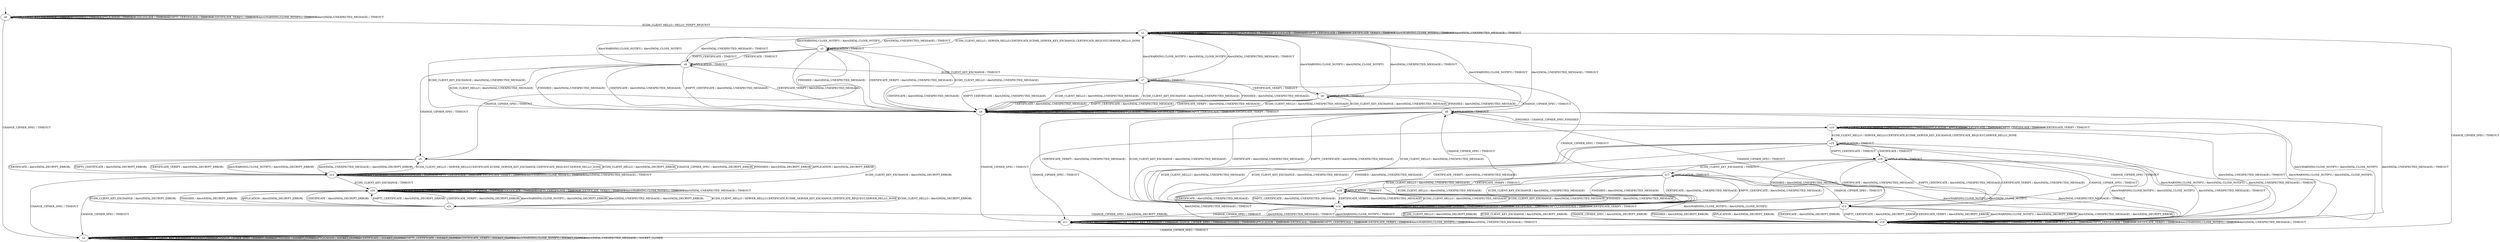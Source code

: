 digraph h4 {
s0 [label="s0"];
s1 [label="s1"];
s2 [label="s2"];
s3 [label="s3"];
s4 [label="s4"];
s5 [label="s5"];
s6 [label="s6"];
s7 [label="s7"];
s8 [label="s8"];
s9 [label="s9"];
s10 [label="s10"];
s11 [label="s11"];
s12 [label="s12"];
s13 [label="s13"];
s14 [label="s14"];
s15 [label="s15"];
s16 [label="s16"];
s17 [label="s17"];
s18 [label="s18"];
s19 [label="s19"];
s20 [label="s20"];
s21 [label="s21"];
s0 -> s1 [label="ECDH_CLIENT_HELLO / HELLO_VERIFY_REQUEST"];
s0 -> s0 [label="ECDH_CLIENT_KEY_EXCHANGE / TIMEOUT"];
s0 -> s2 [label="CHANGE_CIPHER_SPEC / TIMEOUT"];
s0 -> s0 [label="FINISHED / TIMEOUT"];
s0 -> s0 [label="APPLICATION / TIMEOUT"];
s0 -> s0 [label="CERTIFICATE / TIMEOUT"];
s0 -> s0 [label="EMPTY_CERTIFICATE / TIMEOUT"];
s0 -> s0 [label="CERTIFICATE_VERIFY / TIMEOUT"];
s0 -> s0 [label="Alert(WARNING,CLOSE_NOTIFY) / TIMEOUT"];
s0 -> s0 [label="Alert(FATAL,UNEXPECTED_MESSAGE) / TIMEOUT"];
s1 -> s3 [label="ECDH_CLIENT_HELLO / SERVER_HELLO,CERTIFICATE,ECDHE_SERVER_KEY_EXCHANGE,CERTIFICATE_REQUEST,SERVER_HELLO_DONE"];
s1 -> s1 [label="ECDH_CLIENT_KEY_EXCHANGE / TIMEOUT"];
s1 -> s2 [label="CHANGE_CIPHER_SPEC / TIMEOUT"];
s1 -> s1 [label="FINISHED / TIMEOUT"];
s1 -> s1 [label="APPLICATION / TIMEOUT"];
s1 -> s1 [label="CERTIFICATE / TIMEOUT"];
s1 -> s1 [label="EMPTY_CERTIFICATE / TIMEOUT"];
s1 -> s1 [label="CERTIFICATE_VERIFY / TIMEOUT"];
s1 -> s1 [label="Alert(WARNING,CLOSE_NOTIFY) / TIMEOUT"];
s1 -> s1 [label="Alert(FATAL,UNEXPECTED_MESSAGE) / TIMEOUT"];
s2 -> s2 [label="ECDH_CLIENT_HELLO / SOCKET_CLOSED"];
s2 -> s2 [label="ECDH_CLIENT_KEY_EXCHANGE / SOCKET_CLOSED"];
s2 -> s2 [label="CHANGE_CIPHER_SPEC / SOCKET_CLOSED"];
s2 -> s2 [label="FINISHED / SOCKET_CLOSED"];
s2 -> s2 [label="APPLICATION / SOCKET_CLOSED"];
s2 -> s2 [label="CERTIFICATE / SOCKET_CLOSED"];
s2 -> s2 [label="EMPTY_CERTIFICATE / SOCKET_CLOSED"];
s2 -> s2 [label="CERTIFICATE_VERIFY / SOCKET_CLOSED"];
s2 -> s2 [label="Alert(WARNING,CLOSE_NOTIFY) / SOCKET_CLOSED"];
s2 -> s2 [label="Alert(FATAL,UNEXPECTED_MESSAGE) / SOCKET_CLOSED"];
s3 -> s4 [label="ECDH_CLIENT_HELLO / Alert(FATAL,UNEXPECTED_MESSAGE)"];
s3 -> s4 [label="ECDH_CLIENT_KEY_EXCHANGE / Alert(FATAL,UNEXPECTED_MESSAGE)"];
s3 -> s5 [label="CHANGE_CIPHER_SPEC / TIMEOUT"];
s3 -> s4 [label="FINISHED / Alert(FATAL,UNEXPECTED_MESSAGE)"];
s3 -> s3 [label="APPLICATION / TIMEOUT"];
s3 -> s6 [label="CERTIFICATE / TIMEOUT"];
s3 -> s6 [label="EMPTY_CERTIFICATE / TIMEOUT"];
s3 -> s4 [label="CERTIFICATE_VERIFY / Alert(FATAL,UNEXPECTED_MESSAGE)"];
s3 -> s1 [label="Alert(WARNING,CLOSE_NOTIFY) / Alert(FATAL,CLOSE_NOTIFY)"];
s3 -> s1 [label="Alert(FATAL,UNEXPECTED_MESSAGE) / TIMEOUT"];
s4 -> s4 [label="ECDH_CLIENT_HELLO / TIMEOUT"];
s4 -> s4 [label="ECDH_CLIENT_KEY_EXCHANGE / TIMEOUT"];
s4 -> s11 [label="CHANGE_CIPHER_SPEC / TIMEOUT"];
s4 -> s4 [label="FINISHED / TIMEOUT"];
s4 -> s4 [label="APPLICATION / TIMEOUT"];
s4 -> s4 [label="CERTIFICATE / TIMEOUT"];
s4 -> s4 [label="EMPTY_CERTIFICATE / TIMEOUT"];
s4 -> s4 [label="CERTIFICATE_VERIFY / TIMEOUT"];
s4 -> s1 [label="Alert(WARNING,CLOSE_NOTIFY) / TIMEOUT"];
s4 -> s1 [label="Alert(FATAL,UNEXPECTED_MESSAGE) / TIMEOUT"];
s5 -> s12 [label="ECDH_CLIENT_HELLO / Alert(FATAL,DECRYPT_ERROR)"];
s5 -> s20 [label="ECDH_CLIENT_KEY_EXCHANGE / Alert(FATAL,DECRYPT_ERROR)"];
s5 -> s12 [label="CHANGE_CIPHER_SPEC / Alert(FATAL,DECRYPT_ERROR)"];
s5 -> s12 [label="FINISHED / Alert(FATAL,DECRYPT_ERROR)"];
s5 -> s12 [label="APPLICATION / Alert(FATAL,DECRYPT_ERROR)"];
s5 -> s12 [label="CERTIFICATE / Alert(FATAL,DECRYPT_ERROR)"];
s5 -> s12 [label="EMPTY_CERTIFICATE / Alert(FATAL,DECRYPT_ERROR)"];
s5 -> s12 [label="CERTIFICATE_VERIFY / Alert(FATAL,DECRYPT_ERROR)"];
s5 -> s12 [label="Alert(WARNING,CLOSE_NOTIFY) / Alert(FATAL,DECRYPT_ERROR)"];
s5 -> s12 [label="Alert(FATAL,UNEXPECTED_MESSAGE) / Alert(FATAL,DECRYPT_ERROR)"];
s6 -> s4 [label="ECDH_CLIENT_HELLO / Alert(FATAL,UNEXPECTED_MESSAGE)"];
s6 -> s7 [label="ECDH_CLIENT_KEY_EXCHANGE / TIMEOUT"];
s6 -> s5 [label="CHANGE_CIPHER_SPEC / TIMEOUT"];
s6 -> s4 [label="FINISHED / Alert(FATAL,UNEXPECTED_MESSAGE)"];
s6 -> s6 [label="APPLICATION / TIMEOUT"];
s6 -> s4 [label="CERTIFICATE / Alert(FATAL,UNEXPECTED_MESSAGE)"];
s6 -> s4 [label="EMPTY_CERTIFICATE / Alert(FATAL,UNEXPECTED_MESSAGE)"];
s6 -> s4 [label="CERTIFICATE_VERIFY / Alert(FATAL,UNEXPECTED_MESSAGE)"];
s6 -> s1 [label="Alert(WARNING,CLOSE_NOTIFY) / Alert(FATAL,CLOSE_NOTIFY)"];
s6 -> s1 [label="Alert(FATAL,UNEXPECTED_MESSAGE) / TIMEOUT"];
s7 -> s4 [label="ECDH_CLIENT_HELLO / Alert(FATAL,UNEXPECTED_MESSAGE)"];
s7 -> s4 [label="ECDH_CLIENT_KEY_EXCHANGE / Alert(FATAL,UNEXPECTED_MESSAGE)"];
s7 -> s13 [label="CHANGE_CIPHER_SPEC / TIMEOUT"];
s7 -> s4 [label="FINISHED / Alert(FATAL,UNEXPECTED_MESSAGE)"];
s7 -> s7 [label="APPLICATION / TIMEOUT"];
s7 -> s4 [label="CERTIFICATE / Alert(FATAL,UNEXPECTED_MESSAGE)"];
s7 -> s4 [label="EMPTY_CERTIFICATE / Alert(FATAL,UNEXPECTED_MESSAGE)"];
s7 -> s8 [label="CERTIFICATE_VERIFY / TIMEOUT"];
s7 -> s1 [label="Alert(WARNING,CLOSE_NOTIFY) / Alert(FATAL,CLOSE_NOTIFY)"];
s7 -> s1 [label="Alert(FATAL,UNEXPECTED_MESSAGE) / TIMEOUT"];
s8 -> s4 [label="ECDH_CLIENT_HELLO / Alert(FATAL,UNEXPECTED_MESSAGE)"];
s8 -> s4 [label="ECDH_CLIENT_KEY_EXCHANGE / Alert(FATAL,UNEXPECTED_MESSAGE)"];
s8 -> s9 [label="CHANGE_CIPHER_SPEC / TIMEOUT"];
s8 -> s4 [label="FINISHED / Alert(FATAL,UNEXPECTED_MESSAGE)"];
s8 -> s8 [label="APPLICATION / TIMEOUT"];
s8 -> s4 [label="CERTIFICATE / Alert(FATAL,UNEXPECTED_MESSAGE)"];
s8 -> s4 [label="EMPTY_CERTIFICATE / Alert(FATAL,UNEXPECTED_MESSAGE)"];
s8 -> s4 [label="CERTIFICATE_VERIFY / Alert(FATAL,UNEXPECTED_MESSAGE)"];
s8 -> s1 [label="Alert(WARNING,CLOSE_NOTIFY) / Alert(FATAL,CLOSE_NOTIFY)"];
s8 -> s1 [label="Alert(FATAL,UNEXPECTED_MESSAGE) / TIMEOUT"];
s9 -> s14 [label="ECDH_CLIENT_HELLO / Alert(FATAL,UNEXPECTED_MESSAGE)"];
s9 -> s14 [label="ECDH_CLIENT_KEY_EXCHANGE / Alert(FATAL,UNEXPECTED_MESSAGE)"];
s9 -> s13 [label="CHANGE_CIPHER_SPEC / TIMEOUT"];
s9 -> s10 [label="FINISHED / CHANGE_CIPHER_SPEC,FINISHED"];
s9 -> s9 [label="APPLICATION / TIMEOUT"];
s9 -> s14 [label="CERTIFICATE / Alert(FATAL,UNEXPECTED_MESSAGE)"];
s9 -> s14 [label="EMPTY_CERTIFICATE / Alert(FATAL,UNEXPECTED_MESSAGE)"];
s9 -> s14 [label="CERTIFICATE_VERIFY / Alert(FATAL,UNEXPECTED_MESSAGE)"];
s9 -> s19 [label="Alert(WARNING,CLOSE_NOTIFY) / Alert(FATAL,CLOSE_NOTIFY)"];
s9 -> s19 [label="Alert(FATAL,UNEXPECTED_MESSAGE) / TIMEOUT"];
s10 -> s15 [label="ECDH_CLIENT_HELLO / SERVER_HELLO,CERTIFICATE,ECDHE_SERVER_KEY_EXCHANGE,CERTIFICATE_REQUEST,SERVER_HELLO_DONE"];
s10 -> s10 [label="ECDH_CLIENT_KEY_EXCHANGE / TIMEOUT"];
s10 -> s11 [label="CHANGE_CIPHER_SPEC / TIMEOUT"];
s10 -> s10 [label="FINISHED / TIMEOUT"];
s10 -> s10 [label="APPLICATION / APPLICATION"];
s10 -> s10 [label="CERTIFICATE / TIMEOUT"];
s10 -> s10 [label="EMPTY_CERTIFICATE / TIMEOUT"];
s10 -> s10 [label="CERTIFICATE_VERIFY / TIMEOUT"];
s10 -> s19 [label="Alert(WARNING,CLOSE_NOTIFY) / Alert(FATAL,CLOSE_NOTIFY)"];
s10 -> s19 [label="Alert(FATAL,UNEXPECTED_MESSAGE) / TIMEOUT"];
s11 -> s11 [label="ECDH_CLIENT_HELLO / TIMEOUT"];
s11 -> s11 [label="ECDH_CLIENT_KEY_EXCHANGE / TIMEOUT"];
s11 -> s11 [label="CHANGE_CIPHER_SPEC / TIMEOUT"];
s11 -> s11 [label="FINISHED / TIMEOUT"];
s11 -> s11 [label="APPLICATION / TIMEOUT"];
s11 -> s11 [label="CERTIFICATE / TIMEOUT"];
s11 -> s11 [label="EMPTY_CERTIFICATE / TIMEOUT"];
s11 -> s11 [label="CERTIFICATE_VERIFY / TIMEOUT"];
s11 -> s11 [label="Alert(WARNING,CLOSE_NOTIFY) / TIMEOUT"];
s11 -> s11 [label="Alert(FATAL,UNEXPECTED_MESSAGE) / TIMEOUT"];
s12 -> s5 [label="ECDH_CLIENT_HELLO / SERVER_HELLO,CERTIFICATE,ECDHE_SERVER_KEY_EXCHANGE,CERTIFICATE_REQUEST,SERVER_HELLO_DONE"];
s12 -> s20 [label="ECDH_CLIENT_KEY_EXCHANGE / TIMEOUT"];
s12 -> s2 [label="CHANGE_CIPHER_SPEC / TIMEOUT"];
s12 -> s12 [label="FINISHED / TIMEOUT"];
s12 -> s12 [label="APPLICATION / TIMEOUT"];
s12 -> s12 [label="CERTIFICATE / TIMEOUT"];
s12 -> s12 [label="EMPTY_CERTIFICATE / TIMEOUT"];
s12 -> s12 [label="CERTIFICATE_VERIFY / TIMEOUT"];
s12 -> s12 [label="Alert(WARNING,CLOSE_NOTIFY) / TIMEOUT"];
s12 -> s12 [label="Alert(FATAL,UNEXPECTED_MESSAGE) / TIMEOUT"];
s13 -> s19 [label="ECDH_CLIENT_HELLO / Alert(FATAL,DECRYPT_ERROR)"];
s13 -> s19 [label="ECDH_CLIENT_KEY_EXCHANGE / Alert(FATAL,DECRYPT_ERROR)"];
s13 -> s19 [label="CHANGE_CIPHER_SPEC / Alert(FATAL,DECRYPT_ERROR)"];
s13 -> s19 [label="FINISHED / Alert(FATAL,DECRYPT_ERROR)"];
s13 -> s19 [label="APPLICATION / Alert(FATAL,DECRYPT_ERROR)"];
s13 -> s19 [label="CERTIFICATE / Alert(FATAL,DECRYPT_ERROR)"];
s13 -> s19 [label="EMPTY_CERTIFICATE / Alert(FATAL,DECRYPT_ERROR)"];
s13 -> s19 [label="CERTIFICATE_VERIFY / Alert(FATAL,DECRYPT_ERROR)"];
s13 -> s19 [label="Alert(WARNING,CLOSE_NOTIFY) / Alert(FATAL,DECRYPT_ERROR)"];
s13 -> s19 [label="Alert(FATAL,UNEXPECTED_MESSAGE) / Alert(FATAL,DECRYPT_ERROR)"];
s14 -> s14 [label="ECDH_CLIENT_HELLO / TIMEOUT"];
s14 -> s14 [label="ECDH_CLIENT_KEY_EXCHANGE / TIMEOUT"];
s14 -> s11 [label="CHANGE_CIPHER_SPEC / TIMEOUT"];
s14 -> s14 [label="FINISHED / TIMEOUT"];
s14 -> s14 [label="APPLICATION / TIMEOUT"];
s14 -> s14 [label="CERTIFICATE / TIMEOUT"];
s14 -> s14 [label="EMPTY_CERTIFICATE / TIMEOUT"];
s14 -> s14 [label="CERTIFICATE_VERIFY / TIMEOUT"];
s14 -> s19 [label="Alert(WARNING,CLOSE_NOTIFY) / TIMEOUT"];
s14 -> s19 [label="Alert(FATAL,UNEXPECTED_MESSAGE) / TIMEOUT"];
s15 -> s14 [label="ECDH_CLIENT_HELLO / Alert(FATAL,UNEXPECTED_MESSAGE)"];
s15 -> s14 [label="ECDH_CLIENT_KEY_EXCHANGE / Alert(FATAL,UNEXPECTED_MESSAGE)"];
s15 -> s13 [label="CHANGE_CIPHER_SPEC / TIMEOUT"];
s15 -> s14 [label="FINISHED / Alert(FATAL,UNEXPECTED_MESSAGE)"];
s15 -> s15 [label="APPLICATION / TIMEOUT"];
s15 -> s16 [label="CERTIFICATE / TIMEOUT"];
s15 -> s16 [label="EMPTY_CERTIFICATE / TIMEOUT"];
s15 -> s14 [label="CERTIFICATE_VERIFY / Alert(FATAL,UNEXPECTED_MESSAGE)"];
s15 -> s19 [label="Alert(WARNING,CLOSE_NOTIFY) / Alert(FATAL,CLOSE_NOTIFY)"];
s15 -> s19 [label="Alert(FATAL,UNEXPECTED_MESSAGE) / TIMEOUT"];
s16 -> s14 [label="ECDH_CLIENT_HELLO / Alert(FATAL,UNEXPECTED_MESSAGE)"];
s16 -> s17 [label="ECDH_CLIENT_KEY_EXCHANGE / TIMEOUT"];
s16 -> s13 [label="CHANGE_CIPHER_SPEC / TIMEOUT"];
s16 -> s14 [label="FINISHED / Alert(FATAL,UNEXPECTED_MESSAGE)"];
s16 -> s16 [label="APPLICATION / TIMEOUT"];
s16 -> s14 [label="CERTIFICATE / Alert(FATAL,UNEXPECTED_MESSAGE)"];
s16 -> s14 [label="EMPTY_CERTIFICATE / Alert(FATAL,UNEXPECTED_MESSAGE)"];
s16 -> s14 [label="CERTIFICATE_VERIFY / Alert(FATAL,UNEXPECTED_MESSAGE)"];
s16 -> s19 [label="Alert(WARNING,CLOSE_NOTIFY) / Alert(FATAL,CLOSE_NOTIFY)"];
s16 -> s19 [label="Alert(FATAL,UNEXPECTED_MESSAGE) / TIMEOUT"];
s17 -> s14 [label="ECDH_CLIENT_HELLO / Alert(FATAL,UNEXPECTED_MESSAGE)"];
s17 -> s14 [label="ECDH_CLIENT_KEY_EXCHANGE / Alert(FATAL,UNEXPECTED_MESSAGE)"];
s17 -> s13 [label="CHANGE_CIPHER_SPEC / TIMEOUT"];
s17 -> s14 [label="FINISHED / Alert(FATAL,UNEXPECTED_MESSAGE)"];
s17 -> s17 [label="APPLICATION / TIMEOUT"];
s17 -> s14 [label="CERTIFICATE / Alert(FATAL,UNEXPECTED_MESSAGE)"];
s17 -> s14 [label="EMPTY_CERTIFICATE / Alert(FATAL,UNEXPECTED_MESSAGE)"];
s17 -> s18 [label="CERTIFICATE_VERIFY / TIMEOUT"];
s17 -> s19 [label="Alert(WARNING,CLOSE_NOTIFY) / Alert(FATAL,CLOSE_NOTIFY)"];
s17 -> s19 [label="Alert(FATAL,UNEXPECTED_MESSAGE) / TIMEOUT"];
s18 -> s14 [label="ECDH_CLIENT_HELLO / Alert(FATAL,UNEXPECTED_MESSAGE)"];
s18 -> s14 [label="ECDH_CLIENT_KEY_EXCHANGE / Alert(FATAL,UNEXPECTED_MESSAGE)"];
s18 -> s9 [label="CHANGE_CIPHER_SPEC / TIMEOUT"];
s18 -> s14 [label="FINISHED / Alert(FATAL,UNEXPECTED_MESSAGE)"];
s18 -> s18 [label="APPLICATION / TIMEOUT"];
s18 -> s14 [label="CERTIFICATE / Alert(FATAL,UNEXPECTED_MESSAGE)"];
s18 -> s14 [label="EMPTY_CERTIFICATE / Alert(FATAL,UNEXPECTED_MESSAGE)"];
s18 -> s14 [label="CERTIFICATE_VERIFY / Alert(FATAL,UNEXPECTED_MESSAGE)"];
s18 -> s19 [label="Alert(WARNING,CLOSE_NOTIFY) / Alert(FATAL,CLOSE_NOTIFY)"];
s18 -> s19 [label="Alert(FATAL,UNEXPECTED_MESSAGE) / TIMEOUT"];
s19 -> s19 [label="ECDH_CLIENT_HELLO / TIMEOUT"];
s19 -> s19 [label="ECDH_CLIENT_KEY_EXCHANGE / TIMEOUT"];
s19 -> s2 [label="CHANGE_CIPHER_SPEC / TIMEOUT"];
s19 -> s19 [label="FINISHED / TIMEOUT"];
s19 -> s19 [label="APPLICATION / TIMEOUT"];
s19 -> s19 [label="CERTIFICATE / TIMEOUT"];
s19 -> s19 [label="EMPTY_CERTIFICATE / TIMEOUT"];
s19 -> s19 [label="CERTIFICATE_VERIFY / TIMEOUT"];
s19 -> s19 [label="Alert(WARNING,CLOSE_NOTIFY) / TIMEOUT"];
s19 -> s19 [label="Alert(FATAL,UNEXPECTED_MESSAGE) / TIMEOUT"];
s20 -> s21 [label="ECDH_CLIENT_HELLO / SERVER_HELLO,CERTIFICATE,ECDHE_SERVER_KEY_EXCHANGE,CERTIFICATE_REQUEST,SERVER_HELLO_DONE"];
s20 -> s20 [label="ECDH_CLIENT_KEY_EXCHANGE / TIMEOUT"];
s20 -> s2 [label="CHANGE_CIPHER_SPEC / TIMEOUT"];
s20 -> s20 [label="FINISHED / TIMEOUT"];
s20 -> s20 [label="APPLICATION / TIMEOUT"];
s20 -> s20 [label="CERTIFICATE / TIMEOUT"];
s20 -> s20 [label="EMPTY_CERTIFICATE / TIMEOUT"];
s20 -> s20 [label="CERTIFICATE_VERIFY / TIMEOUT"];
s20 -> s20 [label="Alert(WARNING,CLOSE_NOTIFY) / TIMEOUT"];
s20 -> s20 [label="Alert(FATAL,UNEXPECTED_MESSAGE) / TIMEOUT"];
s21 -> s20 [label="ECDH_CLIENT_HELLO / Alert(FATAL,DECRYPT_ERROR)"];
s21 -> s20 [label="ECDH_CLIENT_KEY_EXCHANGE / Alert(FATAL,DECRYPT_ERROR)"];
s21 -> s19 [label="CHANGE_CIPHER_SPEC / Alert(FATAL,DECRYPT_ERROR)"];
s21 -> s20 [label="FINISHED / Alert(FATAL,DECRYPT_ERROR)"];
s21 -> s20 [label="APPLICATION / Alert(FATAL,DECRYPT_ERROR)"];
s21 -> s20 [label="CERTIFICATE / Alert(FATAL,DECRYPT_ERROR)"];
s21 -> s20 [label="EMPTY_CERTIFICATE / Alert(FATAL,DECRYPT_ERROR)"];
s21 -> s20 [label="CERTIFICATE_VERIFY / Alert(FATAL,DECRYPT_ERROR)"];
s21 -> s20 [label="Alert(WARNING,CLOSE_NOTIFY) / Alert(FATAL,DECRYPT_ERROR)"];
s21 -> s20 [label="Alert(FATAL,UNEXPECTED_MESSAGE) / Alert(FATAL,DECRYPT_ERROR)"];
__start0 [shape=none, label=""];
__start0 -> s0 [label=""];
}
